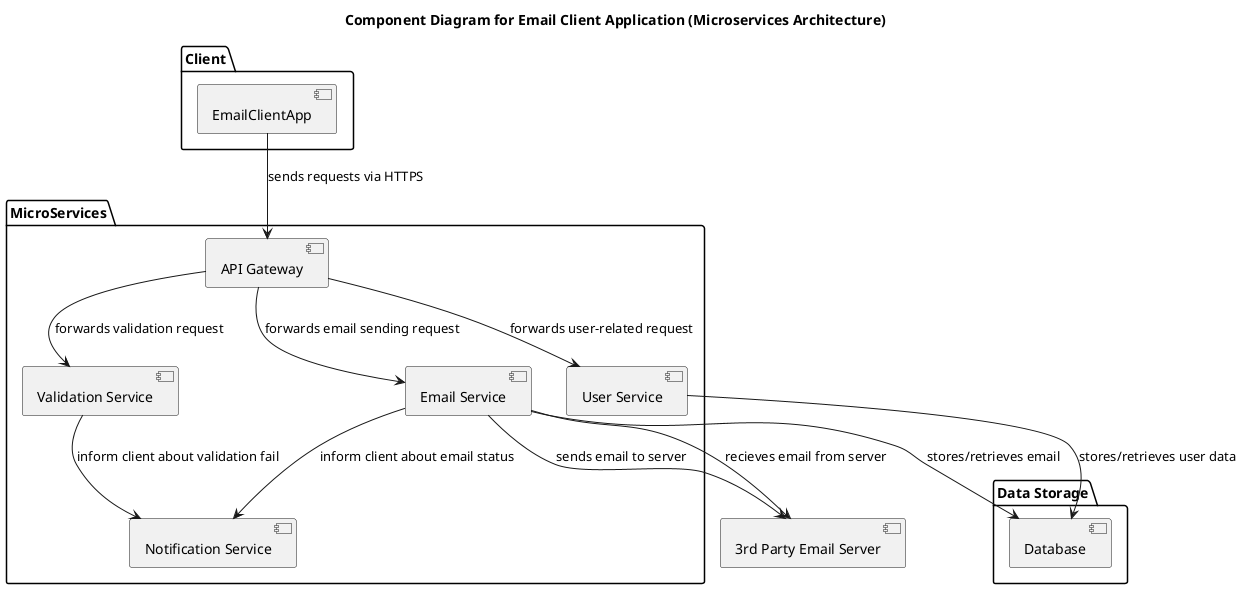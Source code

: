@startuml
title Component Diagram for Email Client Application (Microservices Architecture)

package "Client" {
    [EmailClientApp]
}

package "MicroServices" {
    [EmailClientApp] --> [API Gateway] : sends requests via HTTPS
    [API Gateway] --> [Validation Service] : forwards validation request
    [API Gateway] --> [Email Service] : forwards email sending request
    [API Gateway] --> [User Service] : forwards user-related request
    [Email Service] --> [Notification Service] : inform client about email status
    [Validation Service] --> [Notification Service] : inform client about validation fail
}

[Email Service] --> [3rd Party Email Server] : sends email to server
[Email Service] --> [3rd Party Email Server] : recieves email from server


package "Data Storage" {
    [Database]
}

[Email Service] --> [Database] : stores/retrieves email
[User Service] --> [Database] : stores/retrieves user data
@enduml
